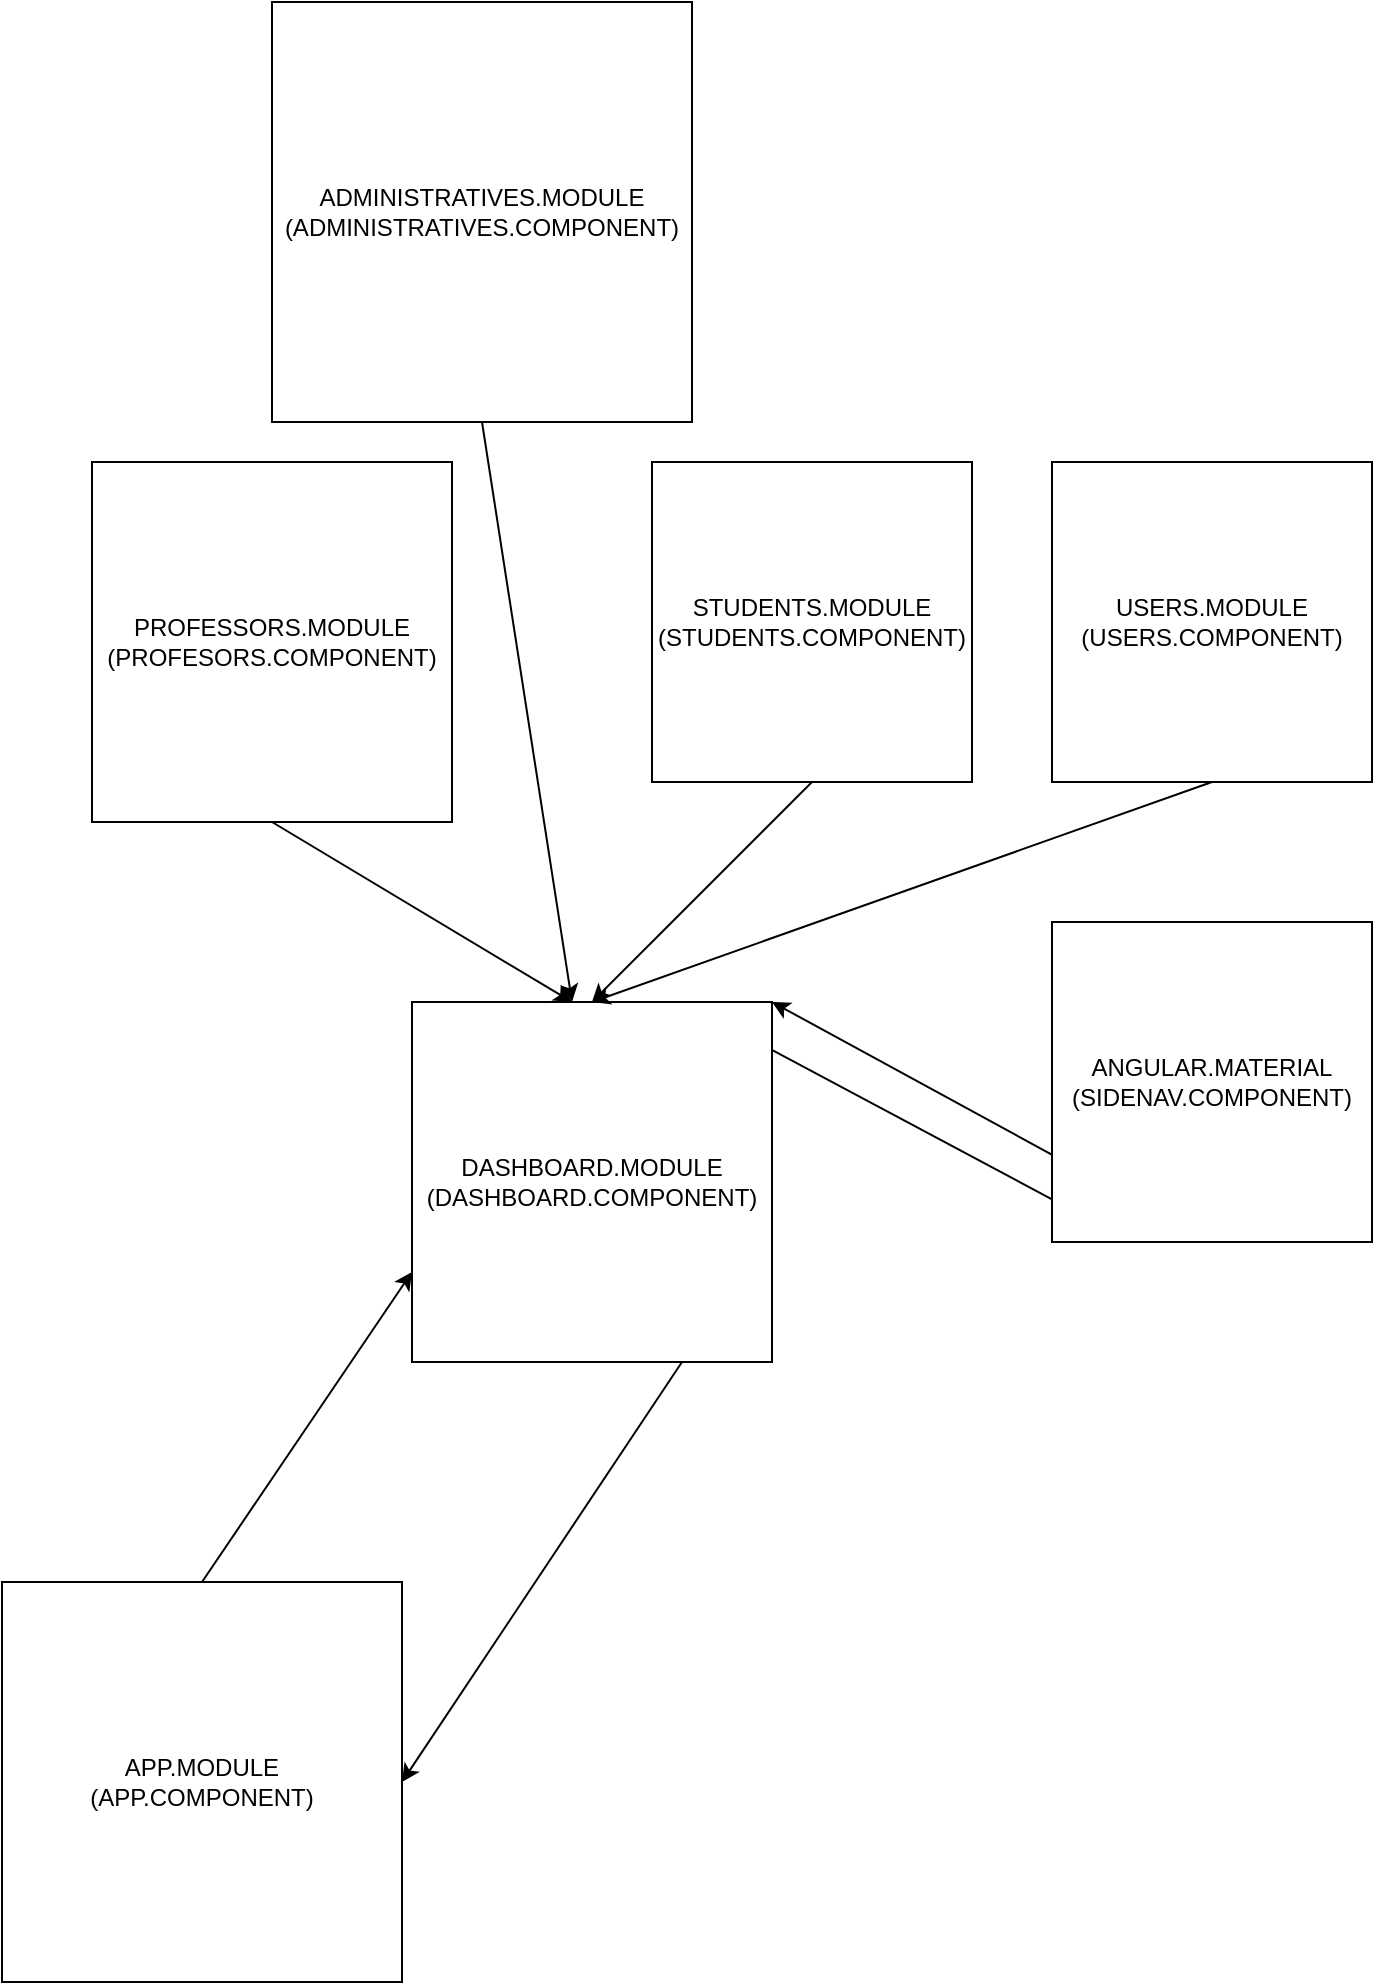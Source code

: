 <mxfile>
    <diagram id="GFwrOJUEO3nOXeFqhioB" name="Page-1">
        <mxGraphModel dx="1454" dy="1764" grid="1" gridSize="10" guides="1" tooltips="1" connect="1" arrows="1" fold="1" page="1" pageScale="1" pageWidth="850" pageHeight="1100" math="0" shadow="0">
            <root>
                <mxCell id="0"/>
                <mxCell id="1" parent="0"/>
                <mxCell id="5" style="edgeStyle=none;html=1;exitX=0.5;exitY=0;exitDx=0;exitDy=0;entryX=0;entryY=0.75;entryDx=0;entryDy=0;" parent="1" source="2" target="3" edge="1">
                    <mxGeometry relative="1" as="geometry"/>
                </mxCell>
                <mxCell id="2" value="APP.MODULE&lt;br&gt;(APP.COMPONENT)" style="whiteSpace=wrap;html=1;aspect=fixed;" parent="1" vertex="1">
                    <mxGeometry x="325" y="540" width="200" height="200" as="geometry"/>
                </mxCell>
                <mxCell id="4" style="edgeStyle=none;html=1;exitX=0.75;exitY=1;exitDx=0;exitDy=0;entryX=1;entryY=0.5;entryDx=0;entryDy=0;" parent="1" source="3" target="2" edge="1">
                    <mxGeometry relative="1" as="geometry">
                        <Array as="points"/>
                    </mxGeometry>
                </mxCell>
                <mxCell id="7" style="edgeStyle=none;html=1;exitX=0.75;exitY=0;exitDx=0;exitDy=0;entryX=0.25;entryY=1;entryDx=0;entryDy=0;" parent="1" source="3" target="6" edge="1">
                    <mxGeometry relative="1" as="geometry"/>
                </mxCell>
                <mxCell id="3" value="DASHBOARD.MODULE&lt;br&gt;(DASHBOARD.COMPONENT)" style="whiteSpace=wrap;html=1;aspect=fixed;" parent="1" vertex="1">
                    <mxGeometry x="530" y="250" width="180" height="180" as="geometry"/>
                </mxCell>
                <mxCell id="8" style="edgeStyle=none;html=1;exitX=0.5;exitY=1;exitDx=0;exitDy=0;entryX=1;entryY=0;entryDx=0;entryDy=0;" parent="1" source="6" target="3" edge="1">
                    <mxGeometry relative="1" as="geometry"/>
                </mxCell>
                <mxCell id="6" value="ANGULAR.MATERIAL&lt;br&gt;(SIDENAV.COMPONENT)" style="whiteSpace=wrap;html=1;aspect=fixed;" parent="1" vertex="1">
                    <mxGeometry x="850" y="210" width="160" height="160" as="geometry"/>
                </mxCell>
                <mxCell id="10" style="edgeStyle=none;html=1;exitX=0.5;exitY=1;exitDx=0;exitDy=0;entryX=0.5;entryY=0;entryDx=0;entryDy=0;" parent="1" source="9" target="3" edge="1">
                    <mxGeometry relative="1" as="geometry"/>
                </mxCell>
                <mxCell id="9" value="USERS.MODULE&lt;br&gt;(USERS.COMPONENT)" style="whiteSpace=wrap;html=1;aspect=fixed;" parent="1" vertex="1">
                    <mxGeometry x="850" y="-20" width="160" height="160" as="geometry"/>
                </mxCell>
                <mxCell id="14" style="edgeStyle=none;html=1;exitX=0.5;exitY=1;exitDx=0;exitDy=0;" edge="1" parent="1" source="11">
                    <mxGeometry relative="1" as="geometry">
                        <mxPoint x="620" y="250" as="targetPoint"/>
                    </mxGeometry>
                </mxCell>
                <mxCell id="11" value="STUDENTS.MODULE&lt;br&gt;(STUDENTS.COMPONENT)" style="whiteSpace=wrap;html=1;aspect=fixed;" vertex="1" parent="1">
                    <mxGeometry x="650" y="-20" width="160" height="160" as="geometry"/>
                </mxCell>
                <mxCell id="15" style="edgeStyle=none;html=1;exitX=0.5;exitY=1;exitDx=0;exitDy=0;" edge="1" parent="1" source="12">
                    <mxGeometry relative="1" as="geometry">
                        <mxPoint x="610" y="250" as="targetPoint"/>
                    </mxGeometry>
                </mxCell>
                <mxCell id="12" value="PROFESSORS.MODULE&lt;br&gt;(PROFESORS.COMPONENT)" style="whiteSpace=wrap;html=1;aspect=fixed;" vertex="1" parent="1">
                    <mxGeometry x="370" y="-20" width="180" height="180" as="geometry"/>
                </mxCell>
                <mxCell id="17" style="edgeStyle=none;html=1;exitX=0.5;exitY=1;exitDx=0;exitDy=0;" edge="1" parent="1" source="13">
                    <mxGeometry relative="1" as="geometry">
                        <mxPoint x="610" y="250" as="targetPoint"/>
                    </mxGeometry>
                </mxCell>
                <mxCell id="13" value="ADMINISTRATIVES.MODULE&lt;br&gt;(ADMINISTRATIVES.COMPONENT)" style="whiteSpace=wrap;html=1;aspect=fixed;" vertex="1" parent="1">
                    <mxGeometry x="460" y="-250" width="210" height="210" as="geometry"/>
                </mxCell>
            </root>
        </mxGraphModel>
    </diagram>
</mxfile>
